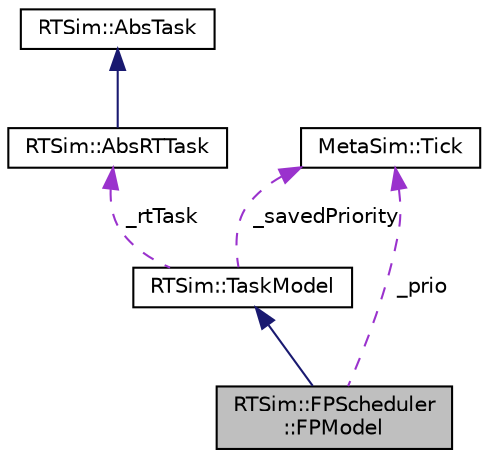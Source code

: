 digraph "RTSim::FPScheduler::FPModel"
{
  edge [fontname="Helvetica",fontsize="10",labelfontname="Helvetica",labelfontsize="10"];
  node [fontname="Helvetica",fontsize="10",shape=record];
  Node2 [label="RTSim::FPScheduler\l::FPModel",height=0.2,width=0.4,color="black", fillcolor="grey75", style="filled", fontcolor="black"];
  Node3 -> Node2 [dir="back",color="midnightblue",fontsize="10",style="solid",fontname="Helvetica"];
  Node3 [label="RTSim::TaskModel",height=0.2,width=0.4,color="black", fillcolor="white", style="filled",URL="$classRTSim_1_1TaskModel.html"];
  Node4 -> Node3 [dir="back",color="darkorchid3",fontsize="10",style="dashed",label=" _rtTask" ,fontname="Helvetica"];
  Node4 [label="RTSim::AbsRTTask",height=0.2,width=0.4,color="black", fillcolor="white", style="filled",URL="$classRTSim_1_1AbsRTTask.html"];
  Node5 -> Node4 [dir="back",color="midnightblue",fontsize="10",style="solid",fontname="Helvetica"];
  Node5 [label="RTSim::AbsTask",height=0.2,width=0.4,color="black", fillcolor="white", style="filled",URL="$classRTSim_1_1AbsTask.html"];
  Node6 -> Node3 [dir="back",color="darkorchid3",fontsize="10",style="dashed",label=" _savedPriority" ,fontname="Helvetica"];
  Node6 [label="MetaSim::Tick",height=0.2,width=0.4,color="black", fillcolor="white", style="filled",URL="$classMetaSim_1_1Tick.html"];
  Node6 -> Node2 [dir="back",color="darkorchid3",fontsize="10",style="dashed",label=" _prio" ,fontname="Helvetica"];
}

